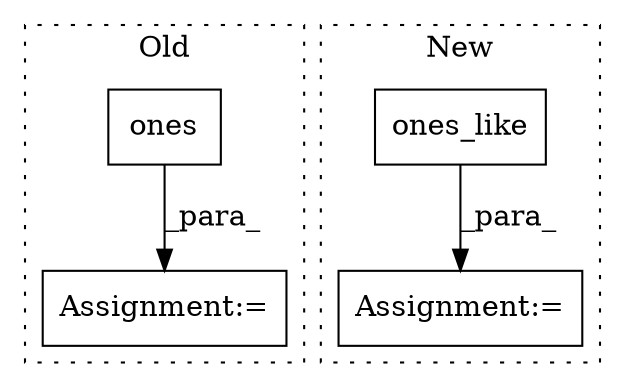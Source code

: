 digraph G {
subgraph cluster0 {
1 [label="ones" a="32" s="2817,2831" l="5,1" shape="box"];
3 [label="Assignment:=" a="7" s="2808" l="2" shape="box"];
label = "Old";
style="dotted";
}
subgraph cluster1 {
2 [label="ones_like" a="32" s="2886,2899" l="10,1" shape="box"];
4 [label="Assignment:=" a="7" s="2864" l="1" shape="box"];
label = "New";
style="dotted";
}
1 -> 3 [label="_para_"];
2 -> 4 [label="_para_"];
}